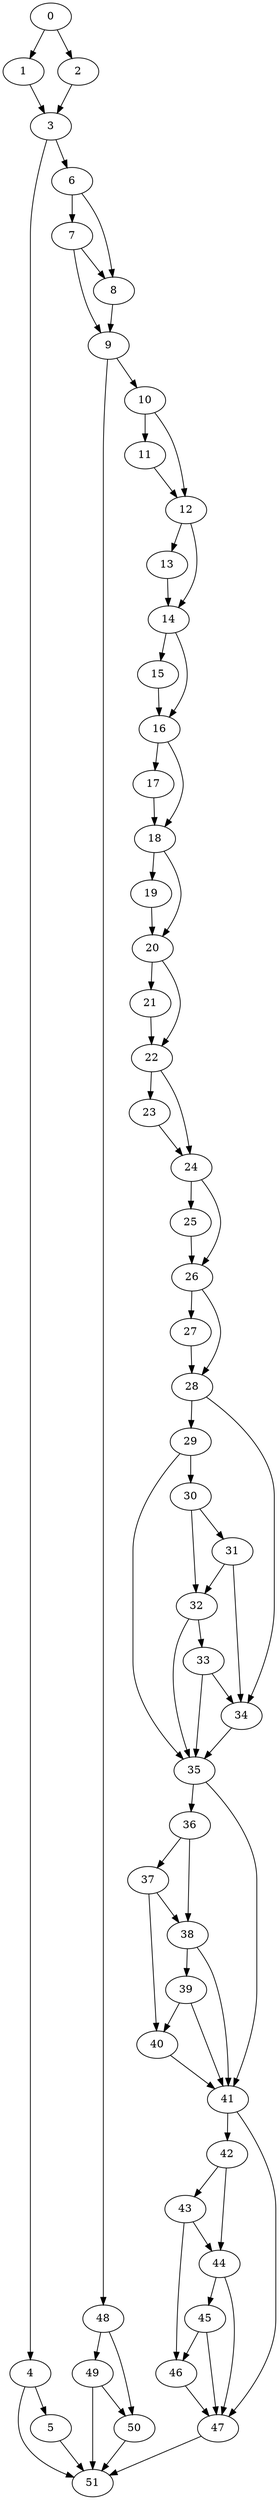 digraph {
	0
	1
	2
	3
	4
	5
	6
	7
	8
	9
	10
	11
	12
	13
	14
	15
	16
	17
	18
	19
	20
	21
	22
	23
	24
	25
	26
	27
	28
	29
	30
	31
	32
	33
	34
	35
	36
	37
	38
	39
	40
	41
	42
	43
	44
	45
	46
	47
	48
	49
	50
	51
	18 -> 20
	19 -> 20
	35 -> 36
	36 -> 38
	37 -> 38
	39 -> 40
	37 -> 40
	41 -> 42
	9 -> 48
	0 -> 2
	1 -> 3
	2 -> 3
	16 -> 17
	22 -> 24
	23 -> 24
	24 -> 25
	28 -> 29
	30 -> 32
	31 -> 32
	42 -> 43
	14 -> 16
	15 -> 16
	44 -> 45
	26 -> 28
	27 -> 28
	32 -> 33
	36 -> 37
	3 -> 6
	16 -> 18
	17 -> 18
	14 -> 15
	18 -> 19
	29 -> 35
	32 -> 35
	33 -> 35
	34 -> 35
	3 -> 4
	9 -> 10
	22 -> 23
	28 -> 34
	31 -> 34
	33 -> 34
	38 -> 39
	10 -> 11
	20 -> 21
	29 -> 30
	41 -> 47
	44 -> 47
	45 -> 47
	46 -> 47
	0 -> 1
	4 -> 5
	10 -> 12
	11 -> 12
	12 -> 13
	20 -> 22
	21 -> 22
	24 -> 26
	25 -> 26
	26 -> 27
	30 -> 31
	6 -> 8
	7 -> 8
	7 -> 9
	8 -> 9
	4 -> 51
	5 -> 51
	47 -> 51
	49 -> 51
	50 -> 51
	35 -> 41
	38 -> 41
	39 -> 41
	40 -> 41
	43 -> 44
	42 -> 44
	43 -> 46
	45 -> 46
	48 -> 49
	48 -> 50
	49 -> 50
	6 -> 7
	12 -> 14
	13 -> 14
}
